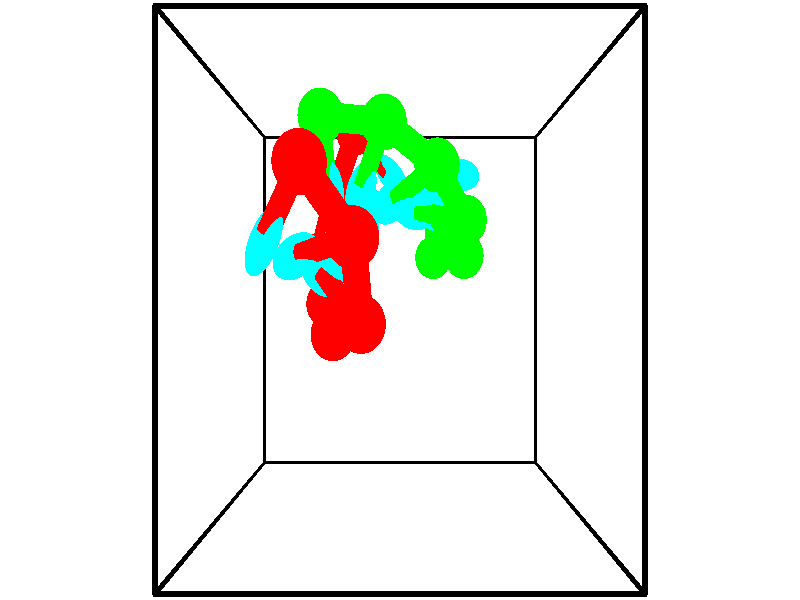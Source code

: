 // switches for output
#declare DRAW_BASES = 1; // possible values are 0, 1; only relevant for DNA ribbons
#declare DRAW_BASES_TYPE = 3; // possible values are 1, 2, 3; only relevant for DNA ribbons
#declare DRAW_FOG = 0; // set to 1 to enable fog

#include "colors.inc"

#include "transforms.inc"
background { rgb <1, 1, 1>}

#default {
   normal{
       ripples 0.25
       frequency 0.20
       turbulence 0.2
       lambda 5
   }
	finish {
		phong 0.1
		phong_size 40.
	}
}

// original window dimensions: 1024x640


// camera settings

camera {
	sky <-0, 1, 0>
	up <-0, 1, 0>
	right 1.6 * <1, 0, 0>
	location <2.5, 2.5, 11.1562>
	look_at <2.5, 2.5, 2.5>
	direction <0, 0, -8.6562>
	angle 67.0682
}


# declare cpy_camera_pos = <2.5, 2.5, 11.1562>;
# if (DRAW_FOG = 1)
fog {
	fog_type 2
	up vnormalize(cpy_camera_pos)
	color rgbt<1,1,1,0.3>
	distance 1e-5
	fog_alt 3e-3
	fog_offset 4
}
# end


// LIGHTS

# declare lum = 6;
global_settings {
	ambient_light rgb lum * <0.05, 0.05, 0.05>
	max_trace_level 15
}# declare cpy_direct_light_amount = 0.25;
light_source
{	1000 * <-1, -1, 1>,
	rgb lum * cpy_direct_light_amount
	parallel
}

light_source
{	1000 * <1, 1, -1>,
	rgb lum * cpy_direct_light_amount
	parallel
}

// strand 0

// nucleotide -1

// particle -1
sphere {
	<1.581452, 3.551693, 5.648788> 0.250000
	pigment { color rgbt <1,0,0,0> }
	no_shadow
}
cylinder {
	<1.380165, 3.212463, 5.582407>,  <1.259393, 3.008925, 5.542578>, 0.100000
	pigment { color rgbt <1,0,0,0> }
	no_shadow
}
cylinder {
	<1.380165, 3.212463, 5.582407>,  <1.581452, 3.551693, 5.648788>, 0.100000
	pigment { color rgbt <1,0,0,0> }
	no_shadow
}

// particle -1
sphere {
	<1.380165, 3.212463, 5.582407> 0.100000
	pigment { color rgbt <1,0,0,0> }
	no_shadow
}
sphere {
	0, 1
	scale<0.080000,0.200000,0.300000>
	matrix <0.617711, -0.218714, -0.755379,
		0.604322, -0.482632, 0.633926,
		-0.503218, -0.848075, -0.165954,
		1.229200, 2.958041, 5.532621>
	pigment { color rgbt <0,1,1,0> }
	no_shadow
}
cylinder {
	<2.056126, 2.985640, 5.522149>,  <1.581452, 3.551693, 5.648788>, 0.130000
	pigment { color rgbt <1,0,0,0> }
	no_shadow
}

// nucleotide -1

// particle -1
sphere {
	<2.056126, 2.985640, 5.522149> 0.250000
	pigment { color rgbt <1,0,0,0> }
	no_shadow
}
cylinder {
	<1.718246, 2.914936, 5.320064>,  <1.515519, 2.872514, 5.198812>, 0.100000
	pigment { color rgbt <1,0,0,0> }
	no_shadow
}
cylinder {
	<1.718246, 2.914936, 5.320064>,  <2.056126, 2.985640, 5.522149>, 0.100000
	pigment { color rgbt <1,0,0,0> }
	no_shadow
}

// particle -1
sphere {
	<1.718246, 2.914936, 5.320064> 0.100000
	pigment { color rgbt <1,0,0,0> }
	no_shadow
}
sphere {
	0, 1
	scale<0.080000,0.200000,0.300000>
	matrix <0.534895, -0.244704, -0.808707,
		0.019320, -0.953350, 0.301249,
		-0.844698, -0.176761, -0.505214,
		1.464837, 2.861908, 5.168499>
	pigment { color rgbt <0,1,1,0> }
	no_shadow
}
cylinder {
	<2.106349, 2.294910, 5.036482>,  <2.056126, 2.985640, 5.522149>, 0.130000
	pigment { color rgbt <1,0,0,0> }
	no_shadow
}

// nucleotide -1

// particle -1
sphere {
	<2.106349, 2.294910, 5.036482> 0.250000
	pigment { color rgbt <1,0,0,0> }
	no_shadow
}
cylinder {
	<1.843529, 2.571770, 4.917006>,  <1.685837, 2.737886, 4.845321>, 0.100000
	pigment { color rgbt <1,0,0,0> }
	no_shadow
}
cylinder {
	<1.843529, 2.571770, 4.917006>,  <2.106349, 2.294910, 5.036482>, 0.100000
	pigment { color rgbt <1,0,0,0> }
	no_shadow
}

// particle -1
sphere {
	<1.843529, 2.571770, 4.917006> 0.100000
	pigment { color rgbt <1,0,0,0> }
	no_shadow
}
sphere {
	0, 1
	scale<0.080000,0.200000,0.300000>
	matrix <0.444632, 0.035860, -0.894995,
		-0.608760, -0.720863, -0.331314,
		-0.657049, 0.692150, -0.298688,
		1.646414, 2.779415, 4.827400>
	pigment { color rgbt <0,1,1,0> }
	no_shadow
}
cylinder {
	<1.748098, 2.176564, 4.368917>,  <2.106349, 2.294910, 5.036482>, 0.130000
	pigment { color rgbt <1,0,0,0> }
	no_shadow
}

// nucleotide -1

// particle -1
sphere {
	<1.748098, 2.176564, 4.368917> 0.250000
	pigment { color rgbt <1,0,0,0> }
	no_shadow
}
cylinder {
	<1.761528, 2.571468, 4.431129>,  <1.769586, 2.808411, 4.468456>, 0.100000
	pigment { color rgbt <1,0,0,0> }
	no_shadow
}
cylinder {
	<1.761528, 2.571468, 4.431129>,  <1.748098, 2.176564, 4.368917>, 0.100000
	pigment { color rgbt <1,0,0,0> }
	no_shadow
}

// particle -1
sphere {
	<1.761528, 2.571468, 4.431129> 0.100000
	pigment { color rgbt <1,0,0,0> }
	no_shadow
}
sphere {
	0, 1
	scale<0.080000,0.200000,0.300000>
	matrix <0.372667, 0.132028, -0.918525,
		-0.927357, 0.088800, -0.363487,
		0.033574, 0.987260, 0.155530,
		1.771600, 2.867646, 4.477788>
	pigment { color rgbt <0,1,1,0> }
	no_shadow
}
cylinder {
	<1.598882, 2.461262, 3.716881>,  <1.748098, 2.176564, 4.368917>, 0.130000
	pigment { color rgbt <1,0,0,0> }
	no_shadow
}

// nucleotide -1

// particle -1
sphere {
	<1.598882, 2.461262, 3.716881> 0.250000
	pigment { color rgbt <1,0,0,0> }
	no_shadow
}
cylinder {
	<1.736900, 2.782097, 3.911857>,  <1.819711, 2.974598, 4.028842>, 0.100000
	pigment { color rgbt <1,0,0,0> }
	no_shadow
}
cylinder {
	<1.736900, 2.782097, 3.911857>,  <1.598882, 2.461262, 3.716881>, 0.100000
	pigment { color rgbt <1,0,0,0> }
	no_shadow
}

// particle -1
sphere {
	<1.736900, 2.782097, 3.911857> 0.100000
	pigment { color rgbt <1,0,0,0> }
	no_shadow
}
sphere {
	0, 1
	scale<0.080000,0.200000,0.300000>
	matrix <0.319413, 0.387990, -0.864545,
		-0.882564, 0.454002, -0.122324,
		0.345045, 0.802088, 0.487440,
		1.840414, 3.022723, 4.058089>
	pigment { color rgbt <0,1,1,0> }
	no_shadow
}
cylinder {
	<1.456729, 2.971545, 3.350831>,  <1.598882, 2.461262, 3.716881>, 0.130000
	pigment { color rgbt <1,0,0,0> }
	no_shadow
}

// nucleotide -1

// particle -1
sphere {
	<1.456729, 2.971545, 3.350831> 0.250000
	pigment { color rgbt <1,0,0,0> }
	no_shadow
}
cylinder {
	<1.765305, 3.096546, 3.572542>,  <1.950450, 3.171547, 3.705568>, 0.100000
	pigment { color rgbt <1,0,0,0> }
	no_shadow
}
cylinder {
	<1.765305, 3.096546, 3.572542>,  <1.456729, 2.971545, 3.350831>, 0.100000
	pigment { color rgbt <1,0,0,0> }
	no_shadow
}

// particle -1
sphere {
	<1.765305, 3.096546, 3.572542> 0.100000
	pigment { color rgbt <1,0,0,0> }
	no_shadow
}
sphere {
	0, 1
	scale<0.080000,0.200000,0.300000>
	matrix <0.416157, 0.411166, -0.811021,
		-0.481348, 0.856320, 0.187139,
		0.771439, 0.312504, 0.554278,
		1.996736, 3.190297, 3.738825>
	pigment { color rgbt <0,1,1,0> }
	no_shadow
}
cylinder {
	<1.613070, 3.668182, 3.050083>,  <1.456729, 2.971545, 3.350831>, 0.130000
	pigment { color rgbt <1,0,0,0> }
	no_shadow
}

// nucleotide -1

// particle -1
sphere {
	<1.613070, 3.668182, 3.050083> 0.250000
	pigment { color rgbt <1,0,0,0> }
	no_shadow
}
cylinder {
	<1.933754, 3.573631, 3.269679>,  <2.126164, 3.516901, 3.401436>, 0.100000
	pigment { color rgbt <1,0,0,0> }
	no_shadow
}
cylinder {
	<1.933754, 3.573631, 3.269679>,  <1.613070, 3.668182, 3.050083>, 0.100000
	pigment { color rgbt <1,0,0,0> }
	no_shadow
}

// particle -1
sphere {
	<1.933754, 3.573631, 3.269679> 0.100000
	pigment { color rgbt <1,0,0,0> }
	no_shadow
}
sphere {
	0, 1
	scale<0.080000,0.200000,0.300000>
	matrix <0.575369, 0.553990, -0.601703,
		-0.161905, 0.798261, 0.580143,
		0.801709, -0.236378, 0.548988,
		2.174267, 3.502718, 3.434375>
	pigment { color rgbt <0,1,1,0> }
	no_shadow
}
cylinder {
	<1.903792, 4.354960, 3.124422>,  <1.613070, 3.668182, 3.050083>, 0.130000
	pigment { color rgbt <1,0,0,0> }
	no_shadow
}

// nucleotide -1

// particle -1
sphere {
	<1.903792, 4.354960, 3.124422> 0.250000
	pigment { color rgbt <1,0,0,0> }
	no_shadow
}
cylinder {
	<2.181122, 4.070137, 3.168740>,  <2.347520, 3.899243, 3.195331>, 0.100000
	pigment { color rgbt <1,0,0,0> }
	no_shadow
}
cylinder {
	<2.181122, 4.070137, 3.168740>,  <1.903792, 4.354960, 3.124422>, 0.100000
	pigment { color rgbt <1,0,0,0> }
	no_shadow
}

// particle -1
sphere {
	<2.181122, 4.070137, 3.168740> 0.100000
	pigment { color rgbt <1,0,0,0> }
	no_shadow
}
sphere {
	0, 1
	scale<0.080000,0.200000,0.300000>
	matrix <0.628622, 0.522443, -0.576097,
		0.352330, 0.469071, 0.809837,
		0.693324, -0.712058, 0.110796,
		2.389119, 3.856520, 3.201979>
	pigment { color rgbt <0,1,1,0> }
	no_shadow
}
// strand 1

// nucleotide -1

// particle -1
sphere {
	<2.944603, 4.004252, 1.943625> 0.250000
	pigment { color rgbt <0,1,0,0> }
	no_shadow
}
cylinder {
	<3.204597, 3.999771, 2.247571>,  <3.360594, 3.997082, 2.429938>, 0.100000
	pigment { color rgbt <0,1,0,0> }
	no_shadow
}
cylinder {
	<3.204597, 3.999771, 2.247571>,  <2.944603, 4.004252, 1.943625>, 0.100000
	pigment { color rgbt <0,1,0,0> }
	no_shadow
}

// particle -1
sphere {
	<3.204597, 3.999771, 2.247571> 0.100000
	pigment { color rgbt <0,1,0,0> }
	no_shadow
}
sphere {
	0, 1
	scale<0.080000,0.200000,0.300000>
	matrix <-0.648387, -0.529700, 0.546820,
		0.396374, -0.848111, -0.351561,
		0.649986, -0.011203, 0.759864,
		3.399593, 3.996410, 2.475529>
	pigment { color rgbt <0,1,1,0> }
	no_shadow
}
cylinder {
	<3.146033, 3.298421, 2.166937>,  <2.944603, 4.004252, 1.943625>, 0.130000
	pigment { color rgbt <0,1,0,0> }
	no_shadow
}

// nucleotide -1

// particle -1
sphere {
	<3.146033, 3.298421, 2.166937> 0.250000
	pigment { color rgbt <0,1,0,0> }
	no_shadow
}
cylinder {
	<3.155342, 3.573341, 2.457337>,  <3.160928, 3.738293, 2.631577>, 0.100000
	pigment { color rgbt <0,1,0,0> }
	no_shadow
}
cylinder {
	<3.155342, 3.573341, 2.457337>,  <3.146033, 3.298421, 2.166937>, 0.100000
	pigment { color rgbt <0,1,0,0> }
	no_shadow
}

// particle -1
sphere {
	<3.155342, 3.573341, 2.457337> 0.100000
	pigment { color rgbt <0,1,0,0> }
	no_shadow
}
sphere {
	0, 1
	scale<0.080000,0.200000,0.300000>
	matrix <-0.555349, -0.594957, 0.581045,
		0.831292, -0.416706, 0.367845,
		0.023273, 0.687300, 0.726000,
		3.162324, 3.779531, 2.675138>
	pigment { color rgbt <0,1,1,0> }
	no_shadow
}
cylinder {
	<2.963332, 2.993937, 2.701752>,  <3.146033, 3.298421, 2.166937>, 0.130000
	pigment { color rgbt <0,1,0,0> }
	no_shadow
}

// nucleotide -1

// particle -1
sphere {
	<2.963332, 2.993937, 2.701752> 0.250000
	pigment { color rgbt <0,1,0,0> }
	no_shadow
}
cylinder {
	<2.945129, 3.349030, 2.884995>,  <2.934208, 3.562085, 2.994940>, 0.100000
	pigment { color rgbt <0,1,0,0> }
	no_shadow
}
cylinder {
	<2.945129, 3.349030, 2.884995>,  <2.963332, 2.993937, 2.701752>, 0.100000
	pigment { color rgbt <0,1,0,0> }
	no_shadow
}

// particle -1
sphere {
	<2.945129, 3.349030, 2.884995> 0.100000
	pigment { color rgbt <0,1,0,0> }
	no_shadow
}
sphere {
	0, 1
	scale<0.080000,0.200000,0.300000>
	matrix <-0.444210, -0.428731, 0.786681,
		0.894766, -0.167697, 0.413849,
		-0.045506, 0.887732, 0.458107,
		2.931478, 3.615349, 3.022427>
	pigment { color rgbt <0,1,1,0> }
	no_shadow
}
cylinder {
	<3.325138, 2.975363, 3.370853>,  <2.963332, 2.993937, 2.701752>, 0.130000
	pigment { color rgbt <0,1,0,0> }
	no_shadow
}

// nucleotide -1

// particle -1
sphere {
	<3.325138, 2.975363, 3.370853> 0.250000
	pigment { color rgbt <0,1,0,0> }
	no_shadow
}
cylinder {
	<3.054642, 3.270035, 3.371282>,  <2.892344, 3.446838, 3.371539>, 0.100000
	pigment { color rgbt <0,1,0,0> }
	no_shadow
}
cylinder {
	<3.054642, 3.270035, 3.371282>,  <3.325138, 2.975363, 3.370853>, 0.100000
	pigment { color rgbt <0,1,0,0> }
	no_shadow
}

// particle -1
sphere {
	<3.054642, 3.270035, 3.371282> 0.100000
	pigment { color rgbt <0,1,0,0> }
	no_shadow
}
sphere {
	0, 1
	scale<0.080000,0.200000,0.300000>
	matrix <-0.450561, -0.414747, 0.790557,
		0.582831, 0.534125, 0.612388,
		-0.676242, 0.736679, 0.001072,
		2.851769, 3.491039, 3.371604>
	pigment { color rgbt <0,1,1,0> }
	no_shadow
}
cylinder {
	<3.263972, 3.277030, 4.087569>,  <3.325138, 2.975363, 3.370853>, 0.130000
	pigment { color rgbt <0,1,0,0> }
	no_shadow
}

// nucleotide -1

// particle -1
sphere {
	<3.263972, 3.277030, 4.087569> 0.250000
	pigment { color rgbt <0,1,0,0> }
	no_shadow
}
cylinder {
	<2.922188, 3.354889, 3.894900>,  <2.717117, 3.401604, 3.779299>, 0.100000
	pigment { color rgbt <0,1,0,0> }
	no_shadow
}
cylinder {
	<2.922188, 3.354889, 3.894900>,  <3.263972, 3.277030, 4.087569>, 0.100000
	pigment { color rgbt <0,1,0,0> }
	no_shadow
}

// particle -1
sphere {
	<2.922188, 3.354889, 3.894900> 0.100000
	pigment { color rgbt <0,1,0,0> }
	no_shadow
}
sphere {
	0, 1
	scale<0.080000,0.200000,0.300000>
	matrix <-0.519093, -0.282521, 0.806675,
		0.020935, 0.939305, 0.342444,
		-0.854461, 0.194648, -0.481672,
		2.665849, 3.413283, 3.750399>
	pigment { color rgbt <0,1,1,0> }
	no_shadow
}
cylinder {
	<2.910101, 3.747995, 4.454118>,  <3.263972, 3.277030, 4.087569>, 0.130000
	pigment { color rgbt <0,1,0,0> }
	no_shadow
}

// nucleotide -1

// particle -1
sphere {
	<2.910101, 3.747995, 4.454118> 0.250000
	pigment { color rgbt <0,1,0,0> }
	no_shadow
}
cylinder {
	<2.621216, 3.585815, 4.229969>,  <2.447884, 3.488508, 4.095479>, 0.100000
	pigment { color rgbt <0,1,0,0> }
	no_shadow
}
cylinder {
	<2.621216, 3.585815, 4.229969>,  <2.910101, 3.747995, 4.454118>, 0.100000
	pigment { color rgbt <0,1,0,0> }
	no_shadow
}

// particle -1
sphere {
	<2.621216, 3.585815, 4.229969> 0.100000
	pigment { color rgbt <0,1,0,0> }
	no_shadow
}
sphere {
	0, 1
	scale<0.080000,0.200000,0.300000>
	matrix <-0.609457, -0.010062, 0.792755,
		-0.327060, 0.914062, -0.239837,
		-0.722214, -0.405449, -0.560373,
		2.404552, 3.464181, 4.061857>
	pigment { color rgbt <0,1,1,0> }
	no_shadow
}
cylinder {
	<2.325145, 4.119309, 4.563543>,  <2.910101, 3.747995, 4.454118>, 0.130000
	pigment { color rgbt <0,1,0,0> }
	no_shadow
}

// nucleotide -1

// particle -1
sphere {
	<2.325145, 4.119309, 4.563543> 0.250000
	pigment { color rgbt <0,1,0,0> }
	no_shadow
}
cylinder {
	<2.169739, 3.779900, 4.419842>,  <2.076495, 3.576254, 4.333621>, 0.100000
	pigment { color rgbt <0,1,0,0> }
	no_shadow
}
cylinder {
	<2.169739, 3.779900, 4.419842>,  <2.325145, 4.119309, 4.563543>, 0.100000
	pigment { color rgbt <0,1,0,0> }
	no_shadow
}

// particle -1
sphere {
	<2.169739, 3.779900, 4.419842> 0.100000
	pigment { color rgbt <0,1,0,0> }
	no_shadow
}
sphere {
	0, 1
	scale<0.080000,0.200000,0.300000>
	matrix <-0.617826, -0.049374, 0.784763,
		-0.683628, 0.526848, -0.505057,
		-0.388515, -0.848524, -0.359254,
		2.053184, 3.525342, 4.312066>
	pigment { color rgbt <0,1,1,0> }
	no_shadow
}
cylinder {
	<1.633999, 4.172988, 4.565551>,  <2.325145, 4.119309, 4.563543>, 0.130000
	pigment { color rgbt <0,1,0,0> }
	no_shadow
}

// nucleotide -1

// particle -1
sphere {
	<1.633999, 4.172988, 4.565551> 0.250000
	pigment { color rgbt <0,1,0,0> }
	no_shadow
}
cylinder {
	<1.682259, 3.776146, 4.551857>,  <1.711214, 3.538041, 4.543640>, 0.100000
	pigment { color rgbt <0,1,0,0> }
	no_shadow
}
cylinder {
	<1.682259, 3.776146, 4.551857>,  <1.633999, 4.172988, 4.565551>, 0.100000
	pigment { color rgbt <0,1,0,0> }
	no_shadow
}

// particle -1
sphere {
	<1.682259, 3.776146, 4.551857> 0.100000
	pigment { color rgbt <0,1,0,0> }
	no_shadow
}
sphere {
	0, 1
	scale<0.080000,0.200000,0.300000>
	matrix <-0.542522, -0.094779, 0.834677,
		-0.831332, -0.082128, -0.549674,
		0.120648, -0.992105, -0.034236,
		1.718453, 3.478514, 4.541586>
	pigment { color rgbt <0,1,1,0> }
	no_shadow
}
// box output
cylinder {
	<0.000000, 0.000000, 0.000000>,  <5.000000, 0.000000, 0.000000>, 0.025000
	pigment { color rgbt <0,0,0,0> }
	no_shadow
}
cylinder {
	<0.000000, 0.000000, 0.000000>,  <0.000000, 5.000000, 0.000000>, 0.025000
	pigment { color rgbt <0,0,0,0> }
	no_shadow
}
cylinder {
	<0.000000, 0.000000, 0.000000>,  <0.000000, 0.000000, 5.000000>, 0.025000
	pigment { color rgbt <0,0,0,0> }
	no_shadow
}
cylinder {
	<5.000000, 5.000000, 5.000000>,  <0.000000, 5.000000, 5.000000>, 0.025000
	pigment { color rgbt <0,0,0,0> }
	no_shadow
}
cylinder {
	<5.000000, 5.000000, 5.000000>,  <5.000000, 0.000000, 5.000000>, 0.025000
	pigment { color rgbt <0,0,0,0> }
	no_shadow
}
cylinder {
	<5.000000, 5.000000, 5.000000>,  <5.000000, 5.000000, 0.000000>, 0.025000
	pigment { color rgbt <0,0,0,0> }
	no_shadow
}
cylinder {
	<0.000000, 0.000000, 5.000000>,  <0.000000, 5.000000, 5.000000>, 0.025000
	pigment { color rgbt <0,0,0,0> }
	no_shadow
}
cylinder {
	<0.000000, 0.000000, 5.000000>,  <5.000000, 0.000000, 5.000000>, 0.025000
	pigment { color rgbt <0,0,0,0> }
	no_shadow
}
cylinder {
	<5.000000, 5.000000, 0.000000>,  <0.000000, 5.000000, 0.000000>, 0.025000
	pigment { color rgbt <0,0,0,0> }
	no_shadow
}
cylinder {
	<5.000000, 5.000000, 0.000000>,  <5.000000, 0.000000, 0.000000>, 0.025000
	pigment { color rgbt <0,0,0,0> }
	no_shadow
}
cylinder {
	<5.000000, 0.000000, 5.000000>,  <5.000000, 0.000000, 0.000000>, 0.025000
	pigment { color rgbt <0,0,0,0> }
	no_shadow
}
cylinder {
	<0.000000, 5.000000, 0.000000>,  <0.000000, 5.000000, 5.000000>, 0.025000
	pigment { color rgbt <0,0,0,0> }
	no_shadow
}
// end of box output
